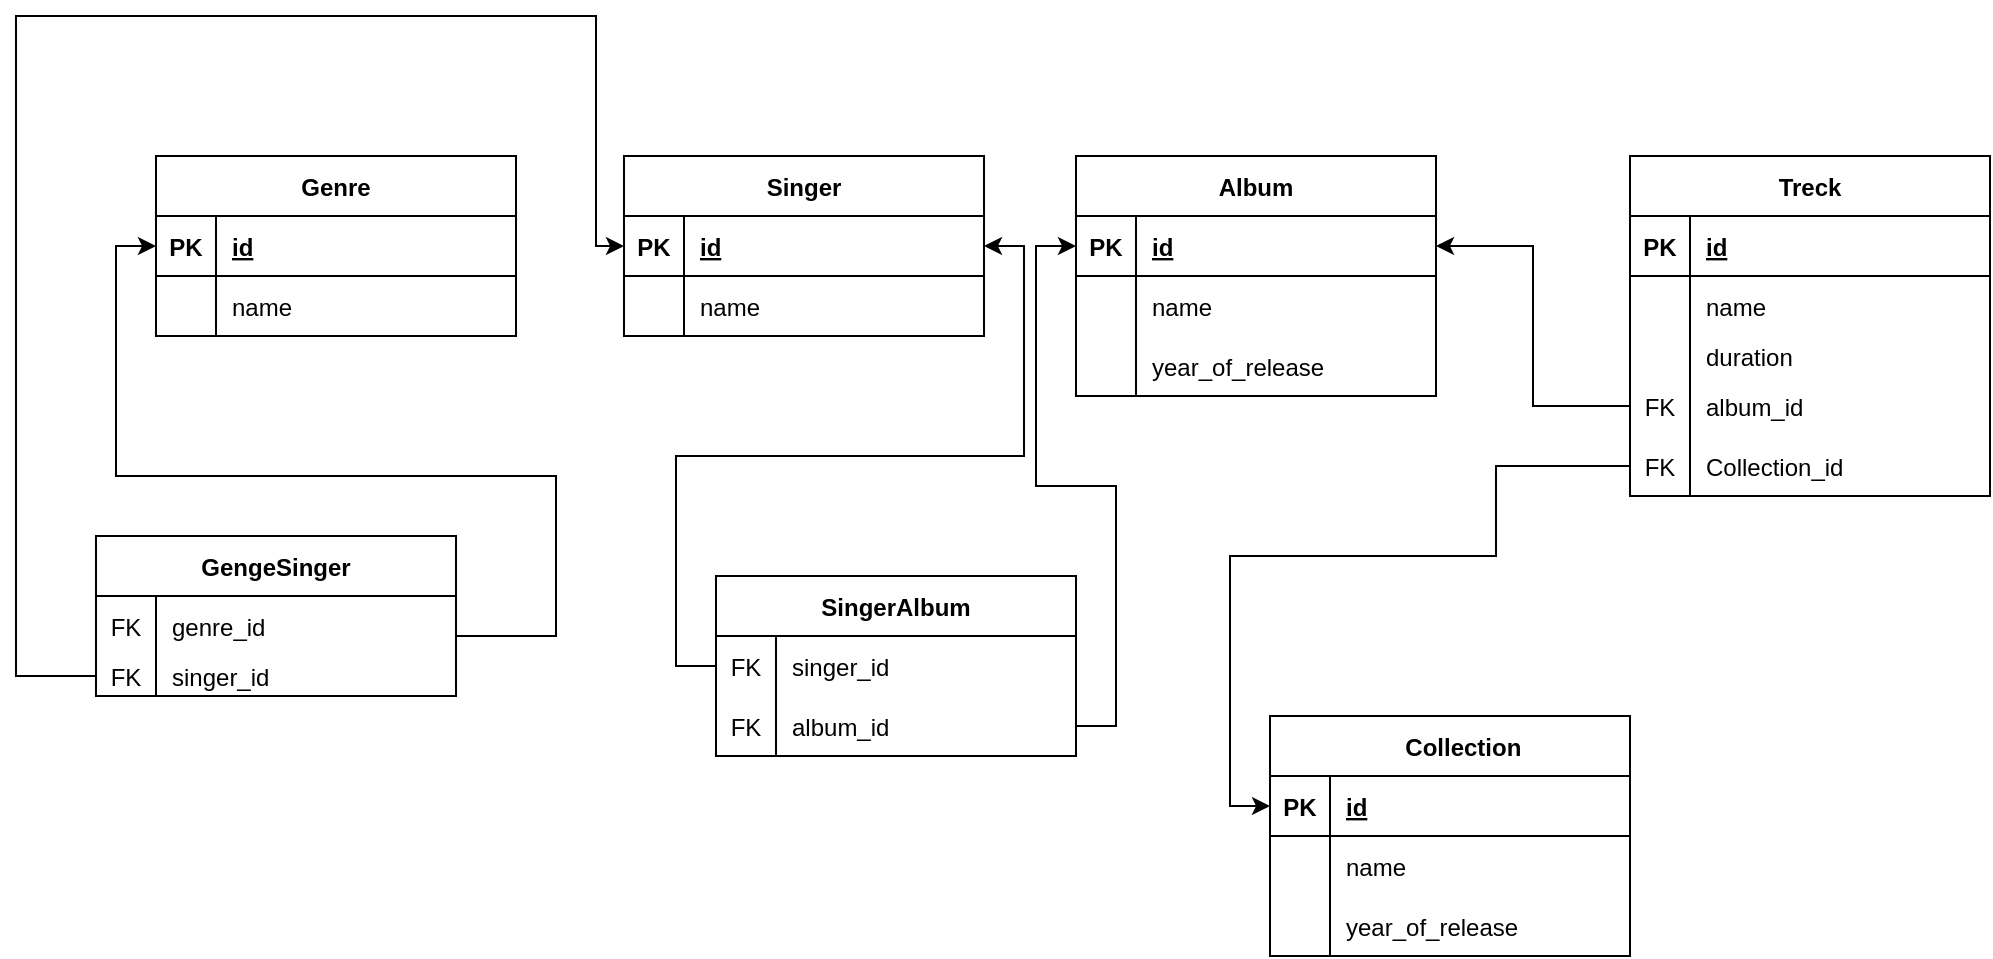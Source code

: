 <mxfile version="21.0.1" type="device"><diagram id="7imjUtlQZrsUdaJ6XVSP" name="Страница 1"><mxGraphModel dx="1148" dy="717" grid="1" gridSize="10" guides="1" tooltips="1" connect="1" arrows="1" fold="1" page="1" pageScale="1" pageWidth="827" pageHeight="1169" math="0" shadow="0"><root><mxCell id="0"/><mxCell id="1" parent="0"/><mxCell id="hWGLlYiGaOkN0zs6Um-a-1" value="Genre" style="shape=table;startSize=30;container=1;collapsible=1;childLayout=tableLayout;fixedRows=1;rowLines=0;fontStyle=1;align=center;resizeLast=1;" parent="1" vertex="1"><mxGeometry x="90" y="170" width="180" height="90" as="geometry"/></mxCell><mxCell id="hWGLlYiGaOkN0zs6Um-a-2" value="" style="shape=tableRow;horizontal=0;startSize=0;swimlaneHead=0;swimlaneBody=0;fillColor=none;collapsible=0;dropTarget=0;points=[[0,0.5],[1,0.5]];portConstraint=eastwest;top=0;left=0;right=0;bottom=1;" parent="hWGLlYiGaOkN0zs6Um-a-1" vertex="1"><mxGeometry y="30" width="180" height="30" as="geometry"/></mxCell><mxCell id="hWGLlYiGaOkN0zs6Um-a-3" value="PK" style="shape=partialRectangle;connectable=0;fillColor=none;top=0;left=0;bottom=0;right=0;fontStyle=1;overflow=hidden;" parent="hWGLlYiGaOkN0zs6Um-a-2" vertex="1"><mxGeometry width="30" height="30" as="geometry"><mxRectangle width="30" height="30" as="alternateBounds"/></mxGeometry></mxCell><mxCell id="hWGLlYiGaOkN0zs6Um-a-4" value="id" style="shape=partialRectangle;connectable=0;fillColor=none;top=0;left=0;bottom=0;right=0;align=left;spacingLeft=6;fontStyle=5;overflow=hidden;" parent="hWGLlYiGaOkN0zs6Um-a-2" vertex="1"><mxGeometry x="30" width="150" height="30" as="geometry"><mxRectangle width="150" height="30" as="alternateBounds"/></mxGeometry></mxCell><mxCell id="hWGLlYiGaOkN0zs6Um-a-5" value="" style="shape=tableRow;horizontal=0;startSize=0;swimlaneHead=0;swimlaneBody=0;fillColor=none;collapsible=0;dropTarget=0;points=[[0,0.5],[1,0.5]];portConstraint=eastwest;top=0;left=0;right=0;bottom=0;" parent="hWGLlYiGaOkN0zs6Um-a-1" vertex="1"><mxGeometry y="60" width="180" height="30" as="geometry"/></mxCell><mxCell id="hWGLlYiGaOkN0zs6Um-a-6" value="" style="shape=partialRectangle;connectable=0;fillColor=none;top=0;left=0;bottom=0;right=0;editable=1;overflow=hidden;" parent="hWGLlYiGaOkN0zs6Um-a-5" vertex="1"><mxGeometry width="30" height="30" as="geometry"><mxRectangle width="30" height="30" as="alternateBounds"/></mxGeometry></mxCell><mxCell id="hWGLlYiGaOkN0zs6Um-a-7" value="name" style="shape=partialRectangle;connectable=0;fillColor=none;top=0;left=0;bottom=0;right=0;align=left;spacingLeft=6;overflow=hidden;" parent="hWGLlYiGaOkN0zs6Um-a-5" vertex="1"><mxGeometry x="30" width="150" height="30" as="geometry"><mxRectangle width="150" height="30" as="alternateBounds"/></mxGeometry></mxCell><mxCell id="hWGLlYiGaOkN0zs6Um-a-14" value="Singer" style="shape=table;startSize=30;container=1;collapsible=1;childLayout=tableLayout;fixedRows=1;rowLines=0;fontStyle=1;align=center;resizeLast=1;" parent="1" vertex="1"><mxGeometry x="324" y="170" width="180" height="90" as="geometry"/></mxCell><mxCell id="hWGLlYiGaOkN0zs6Um-a-15" value="" style="shape=tableRow;horizontal=0;startSize=0;swimlaneHead=0;swimlaneBody=0;fillColor=none;collapsible=0;dropTarget=0;points=[[0,0.5],[1,0.5]];portConstraint=eastwest;top=0;left=0;right=0;bottom=1;" parent="hWGLlYiGaOkN0zs6Um-a-14" vertex="1"><mxGeometry y="30" width="180" height="30" as="geometry"/></mxCell><mxCell id="hWGLlYiGaOkN0zs6Um-a-16" value="PK" style="shape=partialRectangle;connectable=0;fillColor=none;top=0;left=0;bottom=0;right=0;fontStyle=1;overflow=hidden;" parent="hWGLlYiGaOkN0zs6Um-a-15" vertex="1"><mxGeometry width="30" height="30" as="geometry"><mxRectangle width="30" height="30" as="alternateBounds"/></mxGeometry></mxCell><mxCell id="hWGLlYiGaOkN0zs6Um-a-17" value="id" style="shape=partialRectangle;connectable=0;fillColor=none;top=0;left=0;bottom=0;right=0;align=left;spacingLeft=6;fontStyle=5;overflow=hidden;" parent="hWGLlYiGaOkN0zs6Um-a-15" vertex="1"><mxGeometry x="30" width="150" height="30" as="geometry"><mxRectangle width="150" height="30" as="alternateBounds"/></mxGeometry></mxCell><mxCell id="hWGLlYiGaOkN0zs6Um-a-18" value="" style="shape=tableRow;horizontal=0;startSize=0;swimlaneHead=0;swimlaneBody=0;fillColor=none;collapsible=0;dropTarget=0;points=[[0,0.5],[1,0.5]];portConstraint=eastwest;top=0;left=0;right=0;bottom=0;" parent="hWGLlYiGaOkN0zs6Um-a-14" vertex="1"><mxGeometry y="60" width="180" height="30" as="geometry"/></mxCell><mxCell id="hWGLlYiGaOkN0zs6Um-a-19" value="" style="shape=partialRectangle;connectable=0;fillColor=none;top=0;left=0;bottom=0;right=0;editable=1;overflow=hidden;" parent="hWGLlYiGaOkN0zs6Um-a-18" vertex="1"><mxGeometry width="30" height="30" as="geometry"><mxRectangle width="30" height="30" as="alternateBounds"/></mxGeometry></mxCell><mxCell id="hWGLlYiGaOkN0zs6Um-a-20" value="name" style="shape=partialRectangle;connectable=0;fillColor=none;top=0;left=0;bottom=0;right=0;align=left;spacingLeft=6;overflow=hidden;" parent="hWGLlYiGaOkN0zs6Um-a-18" vertex="1"><mxGeometry x="30" width="150" height="30" as="geometry"><mxRectangle width="150" height="30" as="alternateBounds"/></mxGeometry></mxCell><mxCell id="hWGLlYiGaOkN0zs6Um-a-27" value="Album" style="shape=table;startSize=30;container=1;collapsible=1;childLayout=tableLayout;fixedRows=1;rowLines=0;fontStyle=1;align=center;resizeLast=1;" parent="1" vertex="1"><mxGeometry x="550" y="170" width="180" height="120" as="geometry"/></mxCell><mxCell id="hWGLlYiGaOkN0zs6Um-a-28" value="" style="shape=tableRow;horizontal=0;startSize=0;swimlaneHead=0;swimlaneBody=0;fillColor=none;collapsible=0;dropTarget=0;points=[[0,0.5],[1,0.5]];portConstraint=eastwest;top=0;left=0;right=0;bottom=1;" parent="hWGLlYiGaOkN0zs6Um-a-27" vertex="1"><mxGeometry y="30" width="180" height="30" as="geometry"/></mxCell><mxCell id="hWGLlYiGaOkN0zs6Um-a-29" value="PK" style="shape=partialRectangle;connectable=0;fillColor=none;top=0;left=0;bottom=0;right=0;fontStyle=1;overflow=hidden;" parent="hWGLlYiGaOkN0zs6Um-a-28" vertex="1"><mxGeometry width="30" height="30" as="geometry"><mxRectangle width="30" height="30" as="alternateBounds"/></mxGeometry></mxCell><mxCell id="hWGLlYiGaOkN0zs6Um-a-30" value="id" style="shape=partialRectangle;connectable=0;fillColor=none;top=0;left=0;bottom=0;right=0;align=left;spacingLeft=6;fontStyle=5;overflow=hidden;" parent="hWGLlYiGaOkN0zs6Um-a-28" vertex="1"><mxGeometry x="30" width="150" height="30" as="geometry"><mxRectangle width="150" height="30" as="alternateBounds"/></mxGeometry></mxCell><mxCell id="hWGLlYiGaOkN0zs6Um-a-31" value="" style="shape=tableRow;horizontal=0;startSize=0;swimlaneHead=0;swimlaneBody=0;fillColor=none;collapsible=0;dropTarget=0;points=[[0,0.5],[1,0.5]];portConstraint=eastwest;top=0;left=0;right=0;bottom=0;" parent="hWGLlYiGaOkN0zs6Um-a-27" vertex="1"><mxGeometry y="60" width="180" height="30" as="geometry"/></mxCell><mxCell id="hWGLlYiGaOkN0zs6Um-a-32" value="" style="shape=partialRectangle;connectable=0;fillColor=none;top=0;left=0;bottom=0;right=0;editable=1;overflow=hidden;" parent="hWGLlYiGaOkN0zs6Um-a-31" vertex="1"><mxGeometry width="30" height="30" as="geometry"><mxRectangle width="30" height="30" as="alternateBounds"/></mxGeometry></mxCell><mxCell id="hWGLlYiGaOkN0zs6Um-a-33" value="name" style="shape=partialRectangle;connectable=0;fillColor=none;top=0;left=0;bottom=0;right=0;align=left;spacingLeft=6;overflow=hidden;" parent="hWGLlYiGaOkN0zs6Um-a-31" vertex="1"><mxGeometry x="30" width="150" height="30" as="geometry"><mxRectangle width="150" height="30" as="alternateBounds"/></mxGeometry></mxCell><mxCell id="hWGLlYiGaOkN0zs6Um-a-34" value="" style="shape=tableRow;horizontal=0;startSize=0;swimlaneHead=0;swimlaneBody=0;fillColor=none;collapsible=0;dropTarget=0;points=[[0,0.5],[1,0.5]];portConstraint=eastwest;top=0;left=0;right=0;bottom=0;" parent="hWGLlYiGaOkN0zs6Um-a-27" vertex="1"><mxGeometry y="90" width="180" height="30" as="geometry"/></mxCell><mxCell id="hWGLlYiGaOkN0zs6Um-a-35" value="" style="shape=partialRectangle;connectable=0;fillColor=none;top=0;left=0;bottom=0;right=0;editable=1;overflow=hidden;" parent="hWGLlYiGaOkN0zs6Um-a-34" vertex="1"><mxGeometry width="30" height="30" as="geometry"><mxRectangle width="30" height="30" as="alternateBounds"/></mxGeometry></mxCell><mxCell id="hWGLlYiGaOkN0zs6Um-a-36" value="year_of_release" style="shape=partialRectangle;connectable=0;fillColor=none;top=0;left=0;bottom=0;right=0;align=left;spacingLeft=6;overflow=hidden;" parent="hWGLlYiGaOkN0zs6Um-a-34" vertex="1"><mxGeometry x="30" width="150" height="30" as="geometry"><mxRectangle width="150" height="30" as="alternateBounds"/></mxGeometry></mxCell><mxCell id="hWGLlYiGaOkN0zs6Um-a-40" value="Treck" style="shape=table;startSize=30;container=1;collapsible=1;childLayout=tableLayout;fixedRows=1;rowLines=0;fontStyle=1;align=center;resizeLast=1;" parent="1" vertex="1"><mxGeometry x="827" y="170" width="180" height="170" as="geometry"/></mxCell><mxCell id="hWGLlYiGaOkN0zs6Um-a-41" value="" style="shape=tableRow;horizontal=0;startSize=0;swimlaneHead=0;swimlaneBody=0;fillColor=none;collapsible=0;dropTarget=0;points=[[0,0.5],[1,0.5]];portConstraint=eastwest;top=0;left=0;right=0;bottom=1;" parent="hWGLlYiGaOkN0zs6Um-a-40" vertex="1"><mxGeometry y="30" width="180" height="30" as="geometry"/></mxCell><mxCell id="hWGLlYiGaOkN0zs6Um-a-42" value="PK" style="shape=partialRectangle;connectable=0;fillColor=none;top=0;left=0;bottom=0;right=0;fontStyle=1;overflow=hidden;" parent="hWGLlYiGaOkN0zs6Um-a-41" vertex="1"><mxGeometry width="30" height="30" as="geometry"><mxRectangle width="30" height="30" as="alternateBounds"/></mxGeometry></mxCell><mxCell id="hWGLlYiGaOkN0zs6Um-a-43" value="id" style="shape=partialRectangle;connectable=0;fillColor=none;top=0;left=0;bottom=0;right=0;align=left;spacingLeft=6;fontStyle=5;overflow=hidden;" parent="hWGLlYiGaOkN0zs6Um-a-41" vertex="1"><mxGeometry x="30" width="150" height="30" as="geometry"><mxRectangle width="150" height="30" as="alternateBounds"/></mxGeometry></mxCell><mxCell id="hWGLlYiGaOkN0zs6Um-a-44" value="" style="shape=tableRow;horizontal=0;startSize=0;swimlaneHead=0;swimlaneBody=0;fillColor=none;collapsible=0;dropTarget=0;points=[[0,0.5],[1,0.5]];portConstraint=eastwest;top=0;left=0;right=0;bottom=0;" parent="hWGLlYiGaOkN0zs6Um-a-40" vertex="1"><mxGeometry y="60" width="180" height="30" as="geometry"/></mxCell><mxCell id="hWGLlYiGaOkN0zs6Um-a-45" value="" style="shape=partialRectangle;connectable=0;fillColor=none;top=0;left=0;bottom=0;right=0;editable=1;overflow=hidden;" parent="hWGLlYiGaOkN0zs6Um-a-44" vertex="1"><mxGeometry width="30" height="30" as="geometry"><mxRectangle width="30" height="30" as="alternateBounds"/></mxGeometry></mxCell><mxCell id="hWGLlYiGaOkN0zs6Um-a-46" value="name" style="shape=partialRectangle;connectable=0;fillColor=none;top=0;left=0;bottom=0;right=0;align=left;spacingLeft=6;overflow=hidden;" parent="hWGLlYiGaOkN0zs6Um-a-44" vertex="1"><mxGeometry x="30" width="150" height="30" as="geometry"><mxRectangle width="150" height="30" as="alternateBounds"/></mxGeometry></mxCell><mxCell id="hWGLlYiGaOkN0zs6Um-a-47" value="" style="shape=tableRow;horizontal=0;startSize=0;swimlaneHead=0;swimlaneBody=0;fillColor=none;collapsible=0;dropTarget=0;points=[[0,0.5],[1,0.5]];portConstraint=eastwest;top=0;left=0;right=0;bottom=0;" parent="hWGLlYiGaOkN0zs6Um-a-40" vertex="1"><mxGeometry y="90" width="180" height="20" as="geometry"/></mxCell><mxCell id="hWGLlYiGaOkN0zs6Um-a-48" value="" style="shape=partialRectangle;connectable=0;fillColor=none;top=0;left=0;bottom=0;right=0;editable=1;overflow=hidden;" parent="hWGLlYiGaOkN0zs6Um-a-47" vertex="1"><mxGeometry width="30" height="20" as="geometry"><mxRectangle width="30" height="20" as="alternateBounds"/></mxGeometry></mxCell><mxCell id="hWGLlYiGaOkN0zs6Um-a-49" value="duration" style="shape=partialRectangle;connectable=0;fillColor=none;top=0;left=0;bottom=0;right=0;align=left;spacingLeft=6;overflow=hidden;" parent="hWGLlYiGaOkN0zs6Um-a-47" vertex="1"><mxGeometry x="30" width="150" height="20" as="geometry"><mxRectangle width="150" height="20" as="alternateBounds"/></mxGeometry></mxCell><mxCell id="hWGLlYiGaOkN0zs6Um-a-50" value="" style="shape=tableRow;horizontal=0;startSize=0;swimlaneHead=0;swimlaneBody=0;fillColor=none;collapsible=0;dropTarget=0;points=[[0,0.5],[1,0.5]];portConstraint=eastwest;top=0;left=0;right=0;bottom=0;" parent="hWGLlYiGaOkN0zs6Um-a-40" vertex="1"><mxGeometry y="110" width="180" height="30" as="geometry"/></mxCell><mxCell id="hWGLlYiGaOkN0zs6Um-a-51" value="FK" style="shape=partialRectangle;connectable=0;fillColor=none;top=0;left=0;bottom=0;right=0;editable=1;overflow=hidden;" parent="hWGLlYiGaOkN0zs6Um-a-50" vertex="1"><mxGeometry width="30" height="30" as="geometry"><mxRectangle width="30" height="30" as="alternateBounds"/></mxGeometry></mxCell><mxCell id="hWGLlYiGaOkN0zs6Um-a-52" value="album_id" style="shape=partialRectangle;connectable=0;fillColor=none;top=0;left=0;bottom=0;right=0;align=left;spacingLeft=6;overflow=hidden;" parent="hWGLlYiGaOkN0zs6Um-a-50" vertex="1"><mxGeometry x="30" width="150" height="30" as="geometry"><mxRectangle width="150" height="30" as="alternateBounds"/></mxGeometry></mxCell><mxCell id="537kC0L1eBvqO_uQXo9V-27" value="" style="shape=tableRow;horizontal=0;startSize=0;swimlaneHead=0;swimlaneBody=0;fillColor=none;collapsible=0;dropTarget=0;points=[[0,0.5],[1,0.5]];portConstraint=eastwest;top=0;left=0;right=0;bottom=0;" vertex="1" parent="hWGLlYiGaOkN0zs6Um-a-40"><mxGeometry y="140" width="180" height="30" as="geometry"/></mxCell><mxCell id="537kC0L1eBvqO_uQXo9V-28" value="FK" style="shape=partialRectangle;connectable=0;fillColor=none;top=0;left=0;bottom=0;right=0;editable=1;overflow=hidden;" vertex="1" parent="537kC0L1eBvqO_uQXo9V-27"><mxGeometry width="30" height="30" as="geometry"><mxRectangle width="30" height="30" as="alternateBounds"/></mxGeometry></mxCell><mxCell id="537kC0L1eBvqO_uQXo9V-29" value="Collection_id" style="shape=partialRectangle;connectable=0;fillColor=none;top=0;left=0;bottom=0;right=0;align=left;spacingLeft=6;overflow=hidden;" vertex="1" parent="537kC0L1eBvqO_uQXo9V-27"><mxGeometry x="30" width="150" height="30" as="geometry"><mxRectangle width="150" height="30" as="alternateBounds"/></mxGeometry></mxCell><mxCell id="hWGLlYiGaOkN0zs6Um-a-53" style="edgeStyle=orthogonalEdgeStyle;rounded=0;orthogonalLoop=1;jettySize=auto;html=1;entryX=1;entryY=0.5;entryDx=0;entryDy=0;" parent="1" source="hWGLlYiGaOkN0zs6Um-a-50" target="hWGLlYiGaOkN0zs6Um-a-28" edge="1"><mxGeometry relative="1" as="geometry"/></mxCell><mxCell id="I2Ei5dNxSrliNuhCWNgE-14" style="edgeStyle=orthogonalEdgeStyle;rounded=0;orthogonalLoop=1;jettySize=auto;html=1;entryX=0;entryY=0.5;entryDx=0;entryDy=0;exitX=1;exitY=0.5;exitDx=0;exitDy=0;" parent="1" source="I2Ei5dNxSrliNuhCWNgE-5" target="hWGLlYiGaOkN0zs6Um-a-2" edge="1"><mxGeometry relative="1" as="geometry"><Array as="points"><mxPoint x="240" y="410"/><mxPoint x="290" y="410"/><mxPoint x="290" y="330"/><mxPoint x="70" y="330"/><mxPoint x="70" y="215"/></Array></mxGeometry></mxCell><mxCell id="I2Ei5dNxSrliNuhCWNgE-1" value="GengeSinger" style="shape=table;startSize=30;container=1;collapsible=1;childLayout=tableLayout;fixedRows=1;rowLines=0;fontStyle=1;align=center;resizeLast=1;" parent="1" vertex="1"><mxGeometry x="60" y="360" width="180" height="80" as="geometry"/></mxCell><mxCell id="I2Ei5dNxSrliNuhCWNgE-5" value="" style="shape=tableRow;horizontal=0;startSize=0;swimlaneHead=0;swimlaneBody=0;fillColor=none;collapsible=0;dropTarget=0;points=[[0,0.5],[1,0.5]];portConstraint=eastwest;top=0;left=0;right=0;bottom=0;" parent="I2Ei5dNxSrliNuhCWNgE-1" vertex="1"><mxGeometry y="30" width="180" height="30" as="geometry"/></mxCell><mxCell id="I2Ei5dNxSrliNuhCWNgE-6" value="FK" style="shape=partialRectangle;connectable=0;fillColor=none;top=0;left=0;bottom=0;right=0;editable=1;overflow=hidden;" parent="I2Ei5dNxSrliNuhCWNgE-5" vertex="1"><mxGeometry width="30" height="30" as="geometry"><mxRectangle width="30" height="30" as="alternateBounds"/></mxGeometry></mxCell><mxCell id="I2Ei5dNxSrliNuhCWNgE-7" value="genre_id" style="shape=partialRectangle;connectable=0;fillColor=none;top=0;left=0;bottom=0;right=0;align=left;spacingLeft=6;overflow=hidden;" parent="I2Ei5dNxSrliNuhCWNgE-5" vertex="1"><mxGeometry x="30" width="150" height="30" as="geometry"><mxRectangle width="150" height="30" as="alternateBounds"/></mxGeometry></mxCell><mxCell id="I2Ei5dNxSrliNuhCWNgE-8" value="" style="shape=tableRow;horizontal=0;startSize=0;swimlaneHead=0;swimlaneBody=0;fillColor=none;collapsible=0;dropTarget=0;points=[[0,0.5],[1,0.5]];portConstraint=eastwest;top=0;left=0;right=0;bottom=0;" parent="I2Ei5dNxSrliNuhCWNgE-1" vertex="1"><mxGeometry y="60" width="180" height="20" as="geometry"/></mxCell><mxCell id="I2Ei5dNxSrliNuhCWNgE-9" value="FK" style="shape=partialRectangle;connectable=0;fillColor=none;top=0;left=0;bottom=0;right=0;editable=1;overflow=hidden;" parent="I2Ei5dNxSrliNuhCWNgE-8" vertex="1"><mxGeometry width="30" height="20" as="geometry"><mxRectangle width="30" height="20" as="alternateBounds"/></mxGeometry></mxCell><mxCell id="I2Ei5dNxSrliNuhCWNgE-10" value="singer_id" style="shape=partialRectangle;connectable=0;fillColor=none;top=0;left=0;bottom=0;right=0;align=left;spacingLeft=6;overflow=hidden;" parent="I2Ei5dNxSrliNuhCWNgE-8" vertex="1"><mxGeometry x="30" width="150" height="20" as="geometry"><mxRectangle width="150" height="20" as="alternateBounds"/></mxGeometry></mxCell><mxCell id="I2Ei5dNxSrliNuhCWNgE-16" style="edgeStyle=orthogonalEdgeStyle;rounded=0;orthogonalLoop=1;jettySize=auto;html=1;entryX=0;entryY=0.5;entryDx=0;entryDy=0;" parent="1" source="I2Ei5dNxSrliNuhCWNgE-8" target="hWGLlYiGaOkN0zs6Um-a-15" edge="1"><mxGeometry relative="1" as="geometry"><Array as="points"><mxPoint x="20" y="430"/><mxPoint x="20" y="100"/><mxPoint x="310" y="100"/><mxPoint x="310" y="215"/></Array></mxGeometry></mxCell><mxCell id="537kC0L1eBvqO_uQXo9V-44" value="    Collection" style="shape=table;startSize=30;container=1;collapsible=1;childLayout=tableLayout;fixedRows=1;rowLines=0;fontStyle=1;align=center;resizeLast=1;" vertex="1" parent="1"><mxGeometry x="647" y="450" width="180" height="120" as="geometry"/></mxCell><mxCell id="537kC0L1eBvqO_uQXo9V-45" value="" style="shape=tableRow;horizontal=0;startSize=0;swimlaneHead=0;swimlaneBody=0;fillColor=none;collapsible=0;dropTarget=0;points=[[0,0.5],[1,0.5]];portConstraint=eastwest;top=0;left=0;right=0;bottom=1;" vertex="1" parent="537kC0L1eBvqO_uQXo9V-44"><mxGeometry y="30" width="180" height="30" as="geometry"/></mxCell><mxCell id="537kC0L1eBvqO_uQXo9V-46" value="PK" style="shape=partialRectangle;connectable=0;fillColor=none;top=0;left=0;bottom=0;right=0;fontStyle=1;overflow=hidden;" vertex="1" parent="537kC0L1eBvqO_uQXo9V-45"><mxGeometry width="30" height="30" as="geometry"><mxRectangle width="30" height="30" as="alternateBounds"/></mxGeometry></mxCell><mxCell id="537kC0L1eBvqO_uQXo9V-47" value="id" style="shape=partialRectangle;connectable=0;fillColor=none;top=0;left=0;bottom=0;right=0;align=left;spacingLeft=6;fontStyle=5;overflow=hidden;" vertex="1" parent="537kC0L1eBvqO_uQXo9V-45"><mxGeometry x="30" width="150" height="30" as="geometry"><mxRectangle width="150" height="30" as="alternateBounds"/></mxGeometry></mxCell><mxCell id="537kC0L1eBvqO_uQXo9V-48" value="" style="shape=tableRow;horizontal=0;startSize=0;swimlaneHead=0;swimlaneBody=0;fillColor=none;collapsible=0;dropTarget=0;points=[[0,0.5],[1,0.5]];portConstraint=eastwest;top=0;left=0;right=0;bottom=0;" vertex="1" parent="537kC0L1eBvqO_uQXo9V-44"><mxGeometry y="60" width="180" height="30" as="geometry"/></mxCell><mxCell id="537kC0L1eBvqO_uQXo9V-49" value="" style="shape=partialRectangle;connectable=0;fillColor=none;top=0;left=0;bottom=0;right=0;editable=1;overflow=hidden;" vertex="1" parent="537kC0L1eBvqO_uQXo9V-48"><mxGeometry width="30" height="30" as="geometry"><mxRectangle width="30" height="30" as="alternateBounds"/></mxGeometry></mxCell><mxCell id="537kC0L1eBvqO_uQXo9V-50" value="name" style="shape=partialRectangle;connectable=0;fillColor=none;top=0;left=0;bottom=0;right=0;align=left;spacingLeft=6;overflow=hidden;" vertex="1" parent="537kC0L1eBvqO_uQXo9V-48"><mxGeometry x="30" width="150" height="30" as="geometry"><mxRectangle width="150" height="30" as="alternateBounds"/></mxGeometry></mxCell><mxCell id="537kC0L1eBvqO_uQXo9V-51" value="" style="shape=tableRow;horizontal=0;startSize=0;swimlaneHead=0;swimlaneBody=0;fillColor=none;collapsible=0;dropTarget=0;points=[[0,0.5],[1,0.5]];portConstraint=eastwest;top=0;left=0;right=0;bottom=0;" vertex="1" parent="537kC0L1eBvqO_uQXo9V-44"><mxGeometry y="90" width="180" height="30" as="geometry"/></mxCell><mxCell id="537kC0L1eBvqO_uQXo9V-52" value="" style="shape=partialRectangle;connectable=0;fillColor=none;top=0;left=0;bottom=0;right=0;editable=1;overflow=hidden;" vertex="1" parent="537kC0L1eBvqO_uQXo9V-51"><mxGeometry width="30" height="30" as="geometry"><mxRectangle width="30" height="30" as="alternateBounds"/></mxGeometry></mxCell><mxCell id="537kC0L1eBvqO_uQXo9V-53" value="year_of_release" style="shape=partialRectangle;connectable=0;fillColor=none;top=0;left=0;bottom=0;right=0;align=left;spacingLeft=6;overflow=hidden;" vertex="1" parent="537kC0L1eBvqO_uQXo9V-51"><mxGeometry x="30" width="150" height="30" as="geometry"><mxRectangle width="150" height="30" as="alternateBounds"/></mxGeometry></mxCell><mxCell id="537kC0L1eBvqO_uQXo9V-59" style="edgeStyle=orthogonalEdgeStyle;rounded=0;orthogonalLoop=1;jettySize=auto;html=1;entryX=0;entryY=0.5;entryDx=0;entryDy=0;" edge="1" parent="1" source="537kC0L1eBvqO_uQXo9V-27" target="537kC0L1eBvqO_uQXo9V-45"><mxGeometry relative="1" as="geometry"><Array as="points"><mxPoint x="760" y="325"/><mxPoint x="760" y="370"/><mxPoint x="627" y="370"/><mxPoint x="627" y="495"/></Array></mxGeometry></mxCell><mxCell id="537kC0L1eBvqO_uQXo9V-60" value="SingerAlbum" style="shape=table;startSize=30;container=1;collapsible=1;childLayout=tableLayout;fixedRows=1;rowLines=0;fontStyle=1;align=center;resizeLast=1;" vertex="1" parent="1"><mxGeometry x="370" y="380" width="180" height="90" as="geometry"/></mxCell><mxCell id="537kC0L1eBvqO_uQXo9V-64" value="" style="shape=tableRow;horizontal=0;startSize=0;swimlaneHead=0;swimlaneBody=0;fillColor=none;collapsible=0;dropTarget=0;points=[[0,0.5],[1,0.5]];portConstraint=eastwest;top=0;left=0;right=0;bottom=0;" vertex="1" parent="537kC0L1eBvqO_uQXo9V-60"><mxGeometry y="30" width="180" height="30" as="geometry"/></mxCell><mxCell id="537kC0L1eBvqO_uQXo9V-65" value="FK" style="shape=partialRectangle;connectable=0;fillColor=none;top=0;left=0;bottom=0;right=0;editable=1;overflow=hidden;" vertex="1" parent="537kC0L1eBvqO_uQXo9V-64"><mxGeometry width="30" height="30" as="geometry"><mxRectangle width="30" height="30" as="alternateBounds"/></mxGeometry></mxCell><mxCell id="537kC0L1eBvqO_uQXo9V-66" value="singer_id" style="shape=partialRectangle;connectable=0;fillColor=none;top=0;left=0;bottom=0;right=0;align=left;spacingLeft=6;overflow=hidden;" vertex="1" parent="537kC0L1eBvqO_uQXo9V-64"><mxGeometry x="30" width="150" height="30" as="geometry"><mxRectangle width="150" height="30" as="alternateBounds"/></mxGeometry></mxCell><mxCell id="537kC0L1eBvqO_uQXo9V-67" value="" style="shape=tableRow;horizontal=0;startSize=0;swimlaneHead=0;swimlaneBody=0;fillColor=none;collapsible=0;dropTarget=0;points=[[0,0.5],[1,0.5]];portConstraint=eastwest;top=0;left=0;right=0;bottom=0;" vertex="1" parent="537kC0L1eBvqO_uQXo9V-60"><mxGeometry y="60" width="180" height="30" as="geometry"/></mxCell><mxCell id="537kC0L1eBvqO_uQXo9V-68" value="FK" style="shape=partialRectangle;connectable=0;fillColor=none;top=0;left=0;bottom=0;right=0;editable=1;overflow=hidden;" vertex="1" parent="537kC0L1eBvqO_uQXo9V-67"><mxGeometry width="30" height="30" as="geometry"><mxRectangle width="30" height="30" as="alternateBounds"/></mxGeometry></mxCell><mxCell id="537kC0L1eBvqO_uQXo9V-69" value="album_id" style="shape=partialRectangle;connectable=0;fillColor=none;top=0;left=0;bottom=0;right=0;align=left;spacingLeft=6;overflow=hidden;" vertex="1" parent="537kC0L1eBvqO_uQXo9V-67"><mxGeometry x="30" width="150" height="30" as="geometry"><mxRectangle width="150" height="30" as="alternateBounds"/></mxGeometry></mxCell><mxCell id="537kC0L1eBvqO_uQXo9V-73" style="edgeStyle=orthogonalEdgeStyle;rounded=0;orthogonalLoop=1;jettySize=auto;html=1;" edge="1" parent="1" source="537kC0L1eBvqO_uQXo9V-64" target="hWGLlYiGaOkN0zs6Um-a-15"><mxGeometry relative="1" as="geometry"/></mxCell><mxCell id="537kC0L1eBvqO_uQXo9V-75" style="edgeStyle=orthogonalEdgeStyle;rounded=0;orthogonalLoop=1;jettySize=auto;html=1;" edge="1" parent="1" source="537kC0L1eBvqO_uQXo9V-67" target="hWGLlYiGaOkN0zs6Um-a-28"><mxGeometry relative="1" as="geometry"/></mxCell></root></mxGraphModel></diagram></mxfile>